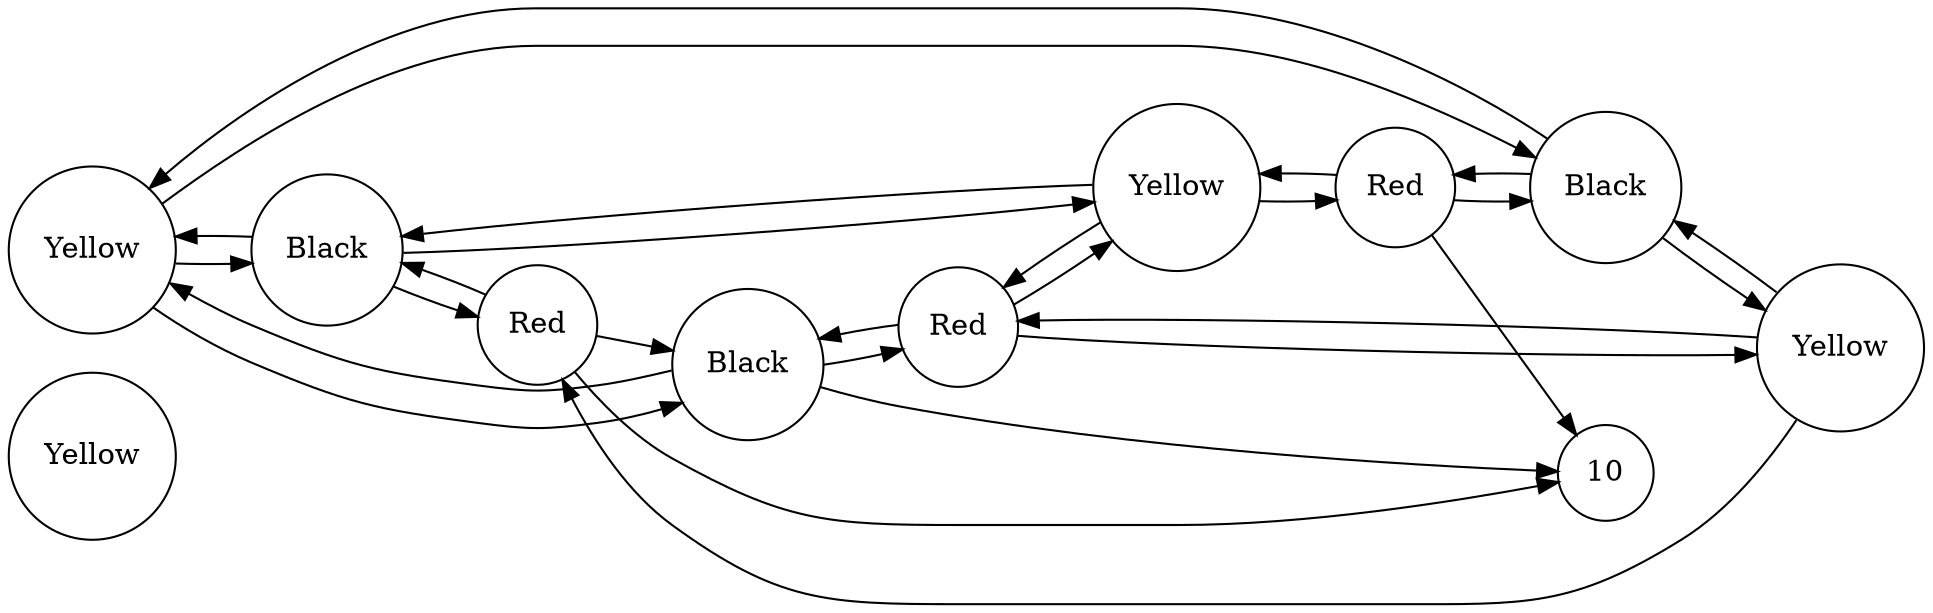 digraph {
    graph [rankdir=LR
          ,bgcolor=transparent];
    node [shape=circle
         ,fillcolor=white
         ,style=filled];
    0 [label=Yellow];
    1 [label=Yellow];
    2 [label=Black];
    3 [label=Black];
    4 [label=Black];
    5 [label=Yellow];
    6 [label=Red];
    7 [label=Yellow];
    8 [label=Red];
    9 [label=Red];
    1 -> 2 [label=""];
    1 -> 3 [label=""];
    1 -> 4 [label=""];
    2 -> 1 [label=""];
    2 -> 7 [label=""];
    2 -> 8 [label=""];
    3 -> 1 [label=""];
    3 -> 5 [label=""];
    3 -> 9 [label=""];
    4 -> 1 [label=""];
    4 -> 6 [label=""];
    4 -> 10 [label=""];
    5 -> 3 [label=""];
    5 -> 6 [label=""];
    5 -> 8 [label=""];
    6 -> 4 [label=""];
    6 -> 5 [label=""];
    6 -> 7 [label=""];
    7 -> 2 [label=""];
    7 -> 6 [label=""];
    7 -> 9 [label=""];
    8 -> 2 [label=""];
    8 -> 4 [label=""];
    8 -> 10 [label=""];
    9 -> 3 [label=""];
    9 -> 7 [label=""];
    9 -> 10 [label=""];
}
